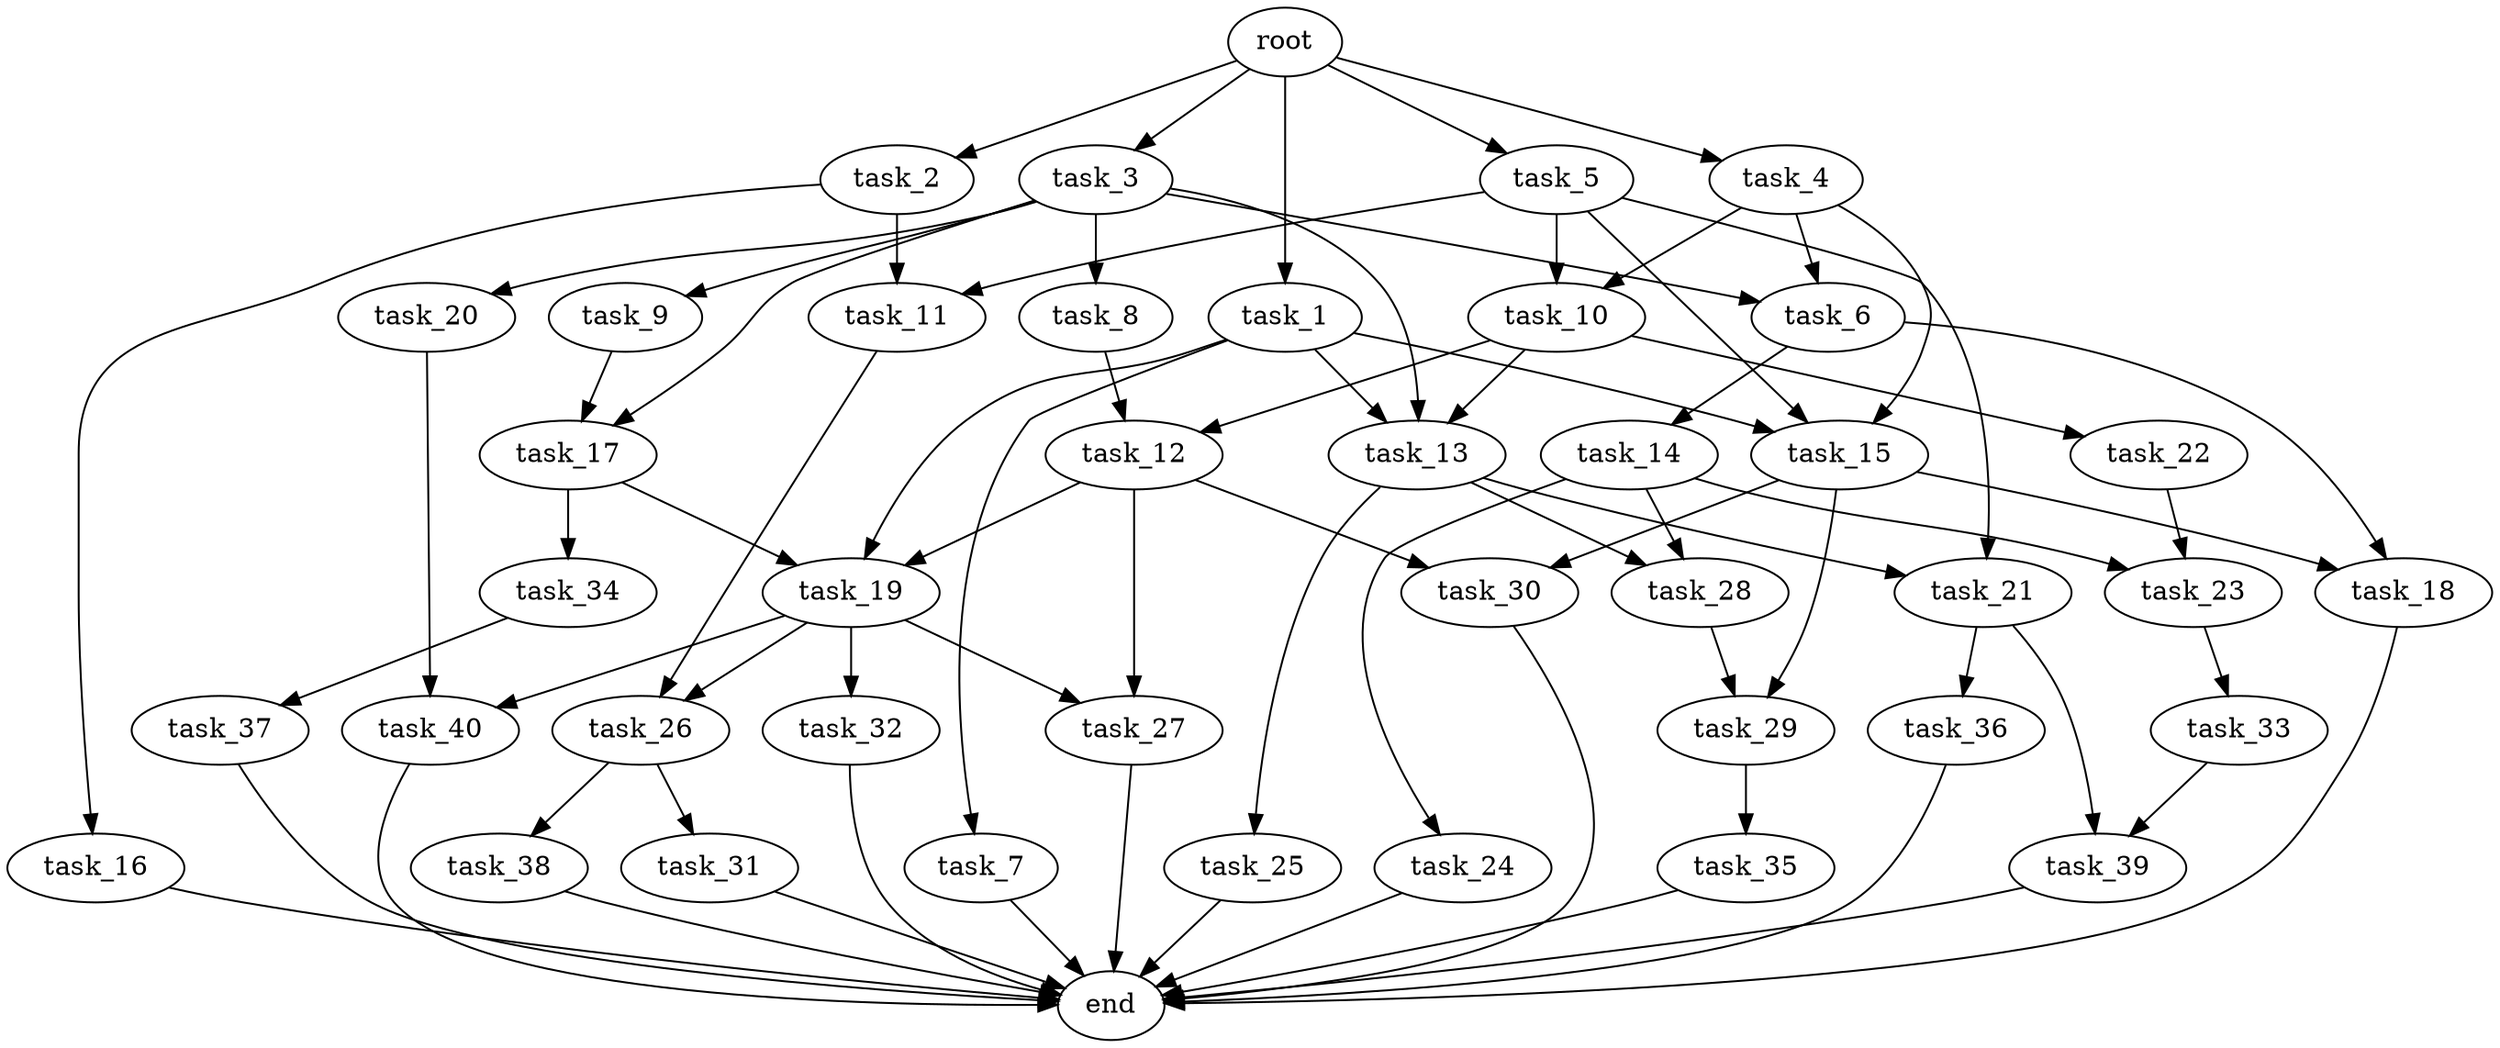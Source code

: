 digraph G {
  root [size="0.000000e+00"];
  task_1 [size="8.818477e+09"];
  task_2 [size="4.998615e+09"];
  task_3 [size="3.390670e+09"];
  task_4 [size="2.547656e+09"];
  task_5 [size="4.363906e+09"];
  task_6 [size="7.706674e+08"];
  task_7 [size="7.044933e+09"];
  task_8 [size="2.771849e+08"];
  task_9 [size="8.311904e+09"];
  task_10 [size="5.270160e+09"];
  task_11 [size="1.472479e+09"];
  task_12 [size="1.810096e+09"];
  task_13 [size="2.101369e+09"];
  task_14 [size="4.025010e+09"];
  task_15 [size="8.373096e+09"];
  task_16 [size="4.554961e+09"];
  task_17 [size="2.063214e+09"];
  task_18 [size="5.973034e+08"];
  task_19 [size="1.761461e+09"];
  task_20 [size="9.436986e+09"];
  task_21 [size="1.473103e+09"];
  task_22 [size="1.033771e+09"];
  task_23 [size="7.616006e+09"];
  task_24 [size="8.359330e+09"];
  task_25 [size="8.301493e+09"];
  task_26 [size="6.512837e+09"];
  task_27 [size="4.901467e+09"];
  task_28 [size="6.067866e+09"];
  task_29 [size="9.687151e+09"];
  task_30 [size="1.066973e+09"];
  task_31 [size="1.644652e+09"];
  task_32 [size="7.794599e+09"];
  task_33 [size="1.576989e+09"];
  task_34 [size="8.830526e+09"];
  task_35 [size="3.720117e+09"];
  task_36 [size="2.890212e+09"];
  task_37 [size="8.371660e+09"];
  task_38 [size="4.042079e+09"];
  task_39 [size="5.535036e+09"];
  task_40 [size="3.247870e+08"];
  end [size="0.000000e+00"];

  root -> task_1 [size="1.000000e-12"];
  root -> task_2 [size="1.000000e-12"];
  root -> task_3 [size="1.000000e-12"];
  root -> task_4 [size="1.000000e-12"];
  root -> task_5 [size="1.000000e-12"];
  task_1 -> task_7 [size="7.044933e+08"];
  task_1 -> task_13 [size="7.004563e+07"];
  task_1 -> task_15 [size="2.791032e+08"];
  task_1 -> task_19 [size="5.871537e+07"];
  task_2 -> task_11 [size="7.362393e+07"];
  task_2 -> task_16 [size="4.554961e+08"];
  task_3 -> task_6 [size="3.853337e+07"];
  task_3 -> task_8 [size="2.771849e+07"];
  task_3 -> task_9 [size="8.311904e+08"];
  task_3 -> task_13 [size="7.004563e+07"];
  task_3 -> task_17 [size="1.031607e+08"];
  task_3 -> task_20 [size="9.436986e+08"];
  task_4 -> task_6 [size="3.853337e+07"];
  task_4 -> task_10 [size="2.635080e+08"];
  task_4 -> task_15 [size="2.791032e+08"];
  task_5 -> task_10 [size="2.635080e+08"];
  task_5 -> task_11 [size="7.362393e+07"];
  task_5 -> task_15 [size="2.791032e+08"];
  task_5 -> task_21 [size="7.365516e+07"];
  task_6 -> task_14 [size="4.025010e+08"];
  task_6 -> task_18 [size="2.986517e+07"];
  task_7 -> end [size="1.000000e-12"];
  task_8 -> task_12 [size="9.050479e+07"];
  task_9 -> task_17 [size="1.031607e+08"];
  task_10 -> task_12 [size="9.050479e+07"];
  task_10 -> task_13 [size="7.004563e+07"];
  task_10 -> task_22 [size="1.033771e+08"];
  task_11 -> task_26 [size="3.256419e+08"];
  task_12 -> task_19 [size="5.871537e+07"];
  task_12 -> task_27 [size="2.450734e+08"];
  task_12 -> task_30 [size="5.334865e+07"];
  task_13 -> task_21 [size="7.365516e+07"];
  task_13 -> task_25 [size="8.301493e+08"];
  task_13 -> task_28 [size="3.033933e+08"];
  task_14 -> task_23 [size="3.808003e+08"];
  task_14 -> task_24 [size="8.359330e+08"];
  task_14 -> task_28 [size="3.033933e+08"];
  task_15 -> task_18 [size="2.986517e+07"];
  task_15 -> task_29 [size="4.843576e+08"];
  task_15 -> task_30 [size="5.334865e+07"];
  task_16 -> end [size="1.000000e-12"];
  task_17 -> task_19 [size="5.871537e+07"];
  task_17 -> task_34 [size="8.830526e+08"];
  task_18 -> end [size="1.000000e-12"];
  task_19 -> task_26 [size="3.256419e+08"];
  task_19 -> task_27 [size="2.450734e+08"];
  task_19 -> task_32 [size="7.794599e+08"];
  task_19 -> task_40 [size="1.623935e+07"];
  task_20 -> task_40 [size="1.623935e+07"];
  task_21 -> task_36 [size="2.890212e+08"];
  task_21 -> task_39 [size="2.767518e+08"];
  task_22 -> task_23 [size="3.808003e+08"];
  task_23 -> task_33 [size="1.576989e+08"];
  task_24 -> end [size="1.000000e-12"];
  task_25 -> end [size="1.000000e-12"];
  task_26 -> task_31 [size="1.644652e+08"];
  task_26 -> task_38 [size="4.042079e+08"];
  task_27 -> end [size="1.000000e-12"];
  task_28 -> task_29 [size="4.843576e+08"];
  task_29 -> task_35 [size="3.720117e+08"];
  task_30 -> end [size="1.000000e-12"];
  task_31 -> end [size="1.000000e-12"];
  task_32 -> end [size="1.000000e-12"];
  task_33 -> task_39 [size="2.767518e+08"];
  task_34 -> task_37 [size="8.371660e+08"];
  task_35 -> end [size="1.000000e-12"];
  task_36 -> end [size="1.000000e-12"];
  task_37 -> end [size="1.000000e-12"];
  task_38 -> end [size="1.000000e-12"];
  task_39 -> end [size="1.000000e-12"];
  task_40 -> end [size="1.000000e-12"];
}
